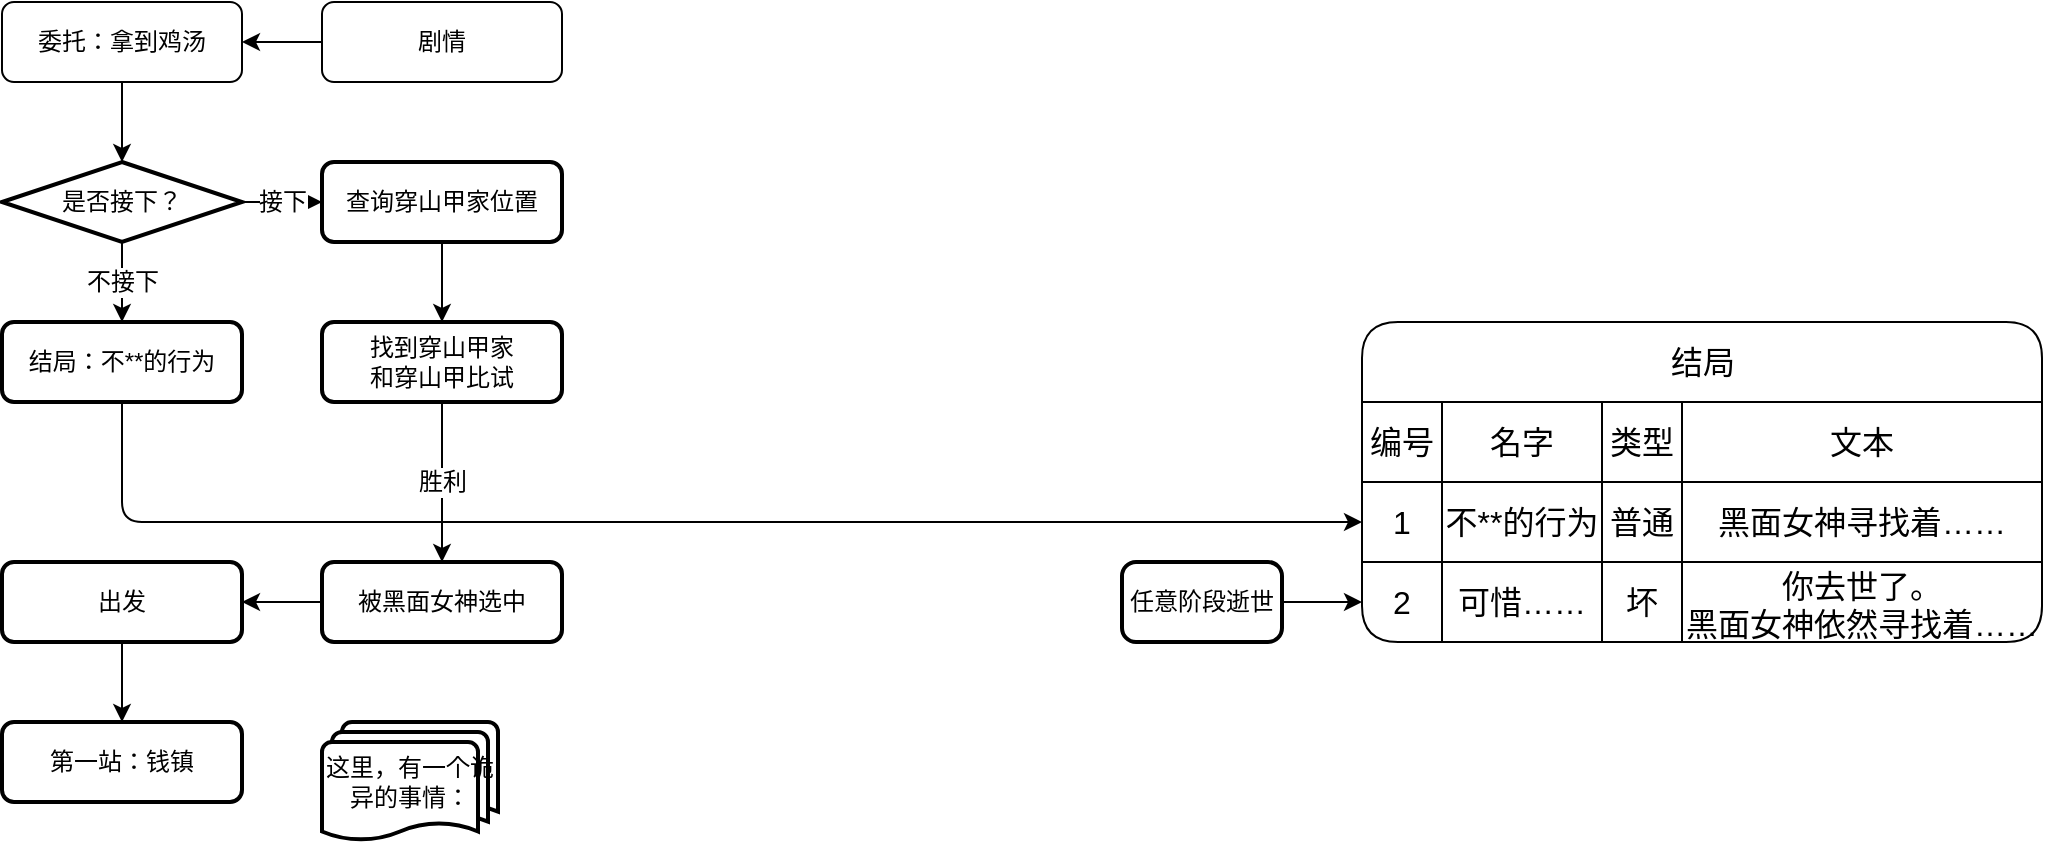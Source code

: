 <mxfile version="20.8.20" type="github">
  <diagram id="C5RBs43oDa-KdzZeNtuy" name="Page-1">
    <mxGraphModel dx="1434" dy="764" grid="1" gridSize="10" guides="1" tooltips="1" connect="1" arrows="1" fold="1" page="1" pageScale="1" pageWidth="827" pageHeight="1169" math="0" shadow="0">
      <root>
        <mxCell id="WIyWlLk6GJQsqaUBKTNV-0" />
        <mxCell id="WIyWlLk6GJQsqaUBKTNV-1" parent="WIyWlLk6GJQsqaUBKTNV-0" />
        <mxCell id="GXs71FnVznY9k2suRO1p-5" value="" style="edgeStyle=orthogonalEdgeStyle;rounded=1;orthogonalLoop=1;jettySize=auto;html=1;fontFamily=Helvetica;fontSize=12;fontColor=default;" edge="1" parent="WIyWlLk6GJQsqaUBKTNV-1" source="WIyWlLk6GJQsqaUBKTNV-3" target="GXs71FnVznY9k2suRO1p-4">
          <mxGeometry relative="1" as="geometry" />
        </mxCell>
        <mxCell id="WIyWlLk6GJQsqaUBKTNV-3" value="委托：拿到鸡汤" style="rounded=1;whiteSpace=wrap;html=1;fontSize=12;glass=0;strokeWidth=1;shadow=0;" parent="WIyWlLk6GJQsqaUBKTNV-1" vertex="1">
          <mxGeometry x="160" y="80" width="120" height="40" as="geometry" />
        </mxCell>
        <mxCell id="GXs71FnVznY9k2suRO1p-3" style="edgeStyle=orthogonalEdgeStyle;rounded=1;orthogonalLoop=1;jettySize=auto;html=1;exitX=0.5;exitY=1;exitDx=0;exitDy=0;" edge="1" parent="WIyWlLk6GJQsqaUBKTNV-1">
          <mxGeometry relative="1" as="geometry">
            <mxPoint x="220" y="200" as="sourcePoint" />
            <mxPoint x="220" y="200" as="targetPoint" />
          </mxGeometry>
        </mxCell>
        <mxCell id="GXs71FnVznY9k2suRO1p-7" value="接下" style="edgeStyle=orthogonalEdgeStyle;rounded=1;orthogonalLoop=1;jettySize=auto;html=1;fontFamily=Helvetica;fontSize=12;fontColor=default;" edge="1" parent="WIyWlLk6GJQsqaUBKTNV-1" source="GXs71FnVznY9k2suRO1p-4" target="GXs71FnVznY9k2suRO1p-6">
          <mxGeometry relative="1" as="geometry" />
        </mxCell>
        <mxCell id="GXs71FnVznY9k2suRO1p-24" value="不接下" style="edgeStyle=orthogonalEdgeStyle;rounded=1;orthogonalLoop=1;jettySize=auto;html=1;fontFamily=Helvetica;fontSize=12;fontColor=default;" edge="1" parent="WIyWlLk6GJQsqaUBKTNV-1" source="GXs71FnVznY9k2suRO1p-4" target="GXs71FnVznY9k2suRO1p-8">
          <mxGeometry relative="1" as="geometry" />
        </mxCell>
        <mxCell id="GXs71FnVznY9k2suRO1p-4" value="是否接下？" style="strokeWidth=2;html=1;shape=mxgraph.flowchart.decision;whiteSpace=wrap;rounded=1;shadow=0;glass=0;strokeColor=default;fontFamily=Helvetica;fontSize=12;fontColor=default;fillColor=default;" vertex="1" parent="WIyWlLk6GJQsqaUBKTNV-1">
          <mxGeometry x="160" y="160" width="120" height="40" as="geometry" />
        </mxCell>
        <mxCell id="GXs71FnVznY9k2suRO1p-35" value="" style="edgeStyle=orthogonalEdgeStyle;rounded=1;orthogonalLoop=1;jettySize=auto;html=1;fontFamily=Helvetica;fontSize=12;fontColor=default;" edge="1" parent="WIyWlLk6GJQsqaUBKTNV-1" source="GXs71FnVznY9k2suRO1p-6" target="GXs71FnVznY9k2suRO1p-34">
          <mxGeometry relative="1" as="geometry" />
        </mxCell>
        <mxCell id="GXs71FnVznY9k2suRO1p-6" value="查询穿山甲家位置" style="whiteSpace=wrap;html=1;strokeWidth=2;rounded=1;shadow=0;glass=0;strokeColor=default;fontFamily=Helvetica;fontSize=12;fontColor=default;fillColor=default;" vertex="1" parent="WIyWlLk6GJQsqaUBKTNV-1">
          <mxGeometry x="320" y="160" width="120" height="40" as="geometry" />
        </mxCell>
        <mxCell id="GXs71FnVznY9k2suRO1p-22" style="edgeStyle=orthogonalEdgeStyle;rounded=1;orthogonalLoop=1;jettySize=auto;html=1;entryX=0;entryY=0.5;entryDx=0;entryDy=0;fontFamily=Helvetica;fontSize=12;fontColor=default;" edge="1" parent="WIyWlLk6GJQsqaUBKTNV-1" source="GXs71FnVznY9k2suRO1p-8" target="GXs71FnVznY9k2suRO1p-14">
          <mxGeometry relative="1" as="geometry" />
        </mxCell>
        <mxCell id="GXs71FnVznY9k2suRO1p-8" value="结局：不**的行为" style="whiteSpace=wrap;html=1;strokeWidth=2;rounded=1;shadow=0;glass=0;strokeColor=default;fontFamily=Helvetica;fontSize=12;fontColor=default;fillColor=default;" vertex="1" parent="WIyWlLk6GJQsqaUBKTNV-1">
          <mxGeometry x="160" y="240" width="120" height="40" as="geometry" />
        </mxCell>
        <mxCell id="GXs71FnVznY9k2suRO1p-9" value="结局" style="shape=table;startSize=40;container=1;collapsible=0;childLayout=tableLayout;strokeColor=default;fontSize=16;rounded=1;shadow=0;glass=0;strokeWidth=1;fontFamily=Helvetica;fontColor=default;fillColor=default;html=1;" vertex="1" parent="WIyWlLk6GJQsqaUBKTNV-1">
          <mxGeometry x="840" y="240" width="340" height="160" as="geometry" />
        </mxCell>
        <mxCell id="GXs71FnVznY9k2suRO1p-10" value="" style="shape=tableRow;horizontal=0;startSize=0;swimlaneHead=0;swimlaneBody=0;strokeColor=inherit;top=0;left=0;bottom=0;right=0;collapsible=0;dropTarget=0;fillColor=none;points=[[0,0.5],[1,0.5]];portConstraint=eastwest;fontSize=16;rounded=1;shadow=0;glass=0;strokeWidth=1;fontFamily=Helvetica;fontColor=default;html=1;" vertex="1" parent="GXs71FnVznY9k2suRO1p-9">
          <mxGeometry y="40" width="340" height="40" as="geometry" />
        </mxCell>
        <mxCell id="GXs71FnVznY9k2suRO1p-11" value="编号" style="shape=partialRectangle;html=1;whiteSpace=wrap;connectable=0;strokeColor=inherit;overflow=hidden;fillColor=none;top=0;left=0;bottom=0;right=0;pointerEvents=1;fontSize=16;rounded=1;shadow=0;glass=0;strokeWidth=1;fontFamily=Helvetica;fontColor=default;" vertex="1" parent="GXs71FnVznY9k2suRO1p-10">
          <mxGeometry width="40" height="40" as="geometry">
            <mxRectangle width="40" height="40" as="alternateBounds" />
          </mxGeometry>
        </mxCell>
        <mxCell id="GXs71FnVznY9k2suRO1p-12" value="名字" style="shape=partialRectangle;html=1;whiteSpace=wrap;connectable=0;strokeColor=inherit;overflow=hidden;fillColor=none;top=0;left=0;bottom=0;right=0;pointerEvents=1;fontSize=16;rounded=1;shadow=0;glass=0;strokeWidth=1;fontFamily=Helvetica;fontColor=default;" vertex="1" parent="GXs71FnVznY9k2suRO1p-10">
          <mxGeometry x="40" width="80" height="40" as="geometry">
            <mxRectangle width="80" height="40" as="alternateBounds" />
          </mxGeometry>
        </mxCell>
        <mxCell id="GXs71FnVznY9k2suRO1p-28" value="类型" style="shape=partialRectangle;html=1;whiteSpace=wrap;connectable=0;strokeColor=inherit;overflow=hidden;fillColor=none;top=0;left=0;bottom=0;right=0;pointerEvents=1;fontSize=16;rounded=1;shadow=0;glass=0;strokeWidth=1;fontFamily=Helvetica;fontColor=default;" vertex="1" parent="GXs71FnVznY9k2suRO1p-10">
          <mxGeometry x="120" width="40" height="40" as="geometry">
            <mxRectangle width="40" height="40" as="alternateBounds" />
          </mxGeometry>
        </mxCell>
        <mxCell id="GXs71FnVznY9k2suRO1p-13" value="文本" style="shape=partialRectangle;html=1;whiteSpace=wrap;connectable=0;strokeColor=inherit;overflow=hidden;fillColor=none;top=0;left=0;bottom=0;right=0;pointerEvents=1;fontSize=16;rounded=1;shadow=0;glass=0;strokeWidth=1;fontFamily=Helvetica;fontColor=default;" vertex="1" parent="GXs71FnVznY9k2suRO1p-10">
          <mxGeometry x="160" width="180" height="40" as="geometry">
            <mxRectangle width="180" height="40" as="alternateBounds" />
          </mxGeometry>
        </mxCell>
        <mxCell id="GXs71FnVznY9k2suRO1p-14" value="" style="shape=tableRow;horizontal=0;startSize=0;swimlaneHead=0;swimlaneBody=0;strokeColor=inherit;top=0;left=0;bottom=0;right=0;collapsible=0;dropTarget=0;fillColor=none;points=[[0,0.5],[1,0.5]];portConstraint=eastwest;fontSize=16;rounded=1;shadow=0;glass=0;strokeWidth=1;fontFamily=Helvetica;fontColor=default;html=1;" vertex="1" parent="GXs71FnVznY9k2suRO1p-9">
          <mxGeometry y="80" width="340" height="40" as="geometry" />
        </mxCell>
        <mxCell id="GXs71FnVznY9k2suRO1p-15" value="1" style="shape=partialRectangle;html=1;whiteSpace=wrap;connectable=0;strokeColor=inherit;overflow=hidden;fillColor=none;top=0;left=0;bottom=0;right=0;pointerEvents=1;fontSize=16;rounded=1;shadow=0;glass=0;strokeWidth=1;fontFamily=Helvetica;fontColor=default;" vertex="1" parent="GXs71FnVznY9k2suRO1p-14">
          <mxGeometry width="40" height="40" as="geometry">
            <mxRectangle width="40" height="40" as="alternateBounds" />
          </mxGeometry>
        </mxCell>
        <mxCell id="GXs71FnVznY9k2suRO1p-16" value="不**的行为" style="shape=partialRectangle;html=1;whiteSpace=wrap;connectable=0;strokeColor=inherit;overflow=hidden;fillColor=none;top=0;left=0;bottom=0;right=0;pointerEvents=1;fontSize=16;rounded=1;shadow=0;glass=0;strokeWidth=1;fontFamily=Helvetica;fontColor=default;" vertex="1" parent="GXs71FnVznY9k2suRO1p-14">
          <mxGeometry x="40" width="80" height="40" as="geometry">
            <mxRectangle width="80" height="40" as="alternateBounds" />
          </mxGeometry>
        </mxCell>
        <mxCell id="GXs71FnVznY9k2suRO1p-29" value="普通" style="shape=partialRectangle;html=1;whiteSpace=wrap;connectable=0;strokeColor=inherit;overflow=hidden;fillColor=none;top=0;left=0;bottom=0;right=0;pointerEvents=1;fontSize=16;rounded=1;shadow=0;glass=0;strokeWidth=1;fontFamily=Helvetica;fontColor=default;" vertex="1" parent="GXs71FnVznY9k2suRO1p-14">
          <mxGeometry x="120" width="40" height="40" as="geometry">
            <mxRectangle width="40" height="40" as="alternateBounds" />
          </mxGeometry>
        </mxCell>
        <mxCell id="GXs71FnVznY9k2suRO1p-17" value="黑面女神寻找着……" style="shape=partialRectangle;html=1;whiteSpace=wrap;connectable=0;strokeColor=inherit;overflow=hidden;fillColor=none;top=0;left=0;bottom=0;right=0;pointerEvents=1;fontSize=16;rounded=1;shadow=0;glass=0;strokeWidth=1;fontFamily=Helvetica;fontColor=default;" vertex="1" parent="GXs71FnVznY9k2suRO1p-14">
          <mxGeometry x="160" width="180" height="40" as="geometry">
            <mxRectangle width="180" height="40" as="alternateBounds" />
          </mxGeometry>
        </mxCell>
        <mxCell id="GXs71FnVznY9k2suRO1p-18" value="" style="shape=tableRow;horizontal=0;startSize=0;swimlaneHead=0;swimlaneBody=0;strokeColor=inherit;top=0;left=0;bottom=0;right=0;collapsible=0;dropTarget=0;fillColor=none;points=[[0,0.5],[1,0.5]];portConstraint=eastwest;fontSize=16;rounded=1;shadow=0;glass=0;strokeWidth=1;fontFamily=Helvetica;fontColor=default;html=1;" vertex="1" parent="GXs71FnVznY9k2suRO1p-9">
          <mxGeometry y="120" width="340" height="40" as="geometry" />
        </mxCell>
        <mxCell id="GXs71FnVznY9k2suRO1p-19" value="2" style="shape=partialRectangle;html=1;whiteSpace=wrap;connectable=0;strokeColor=inherit;overflow=hidden;fillColor=none;top=0;left=0;bottom=0;right=0;pointerEvents=1;fontSize=16;rounded=1;shadow=0;glass=0;strokeWidth=1;fontFamily=Helvetica;fontColor=default;" vertex="1" parent="GXs71FnVznY9k2suRO1p-18">
          <mxGeometry width="40" height="40" as="geometry">
            <mxRectangle width="40" height="40" as="alternateBounds" />
          </mxGeometry>
        </mxCell>
        <mxCell id="GXs71FnVznY9k2suRO1p-20" value="可惜……" style="shape=partialRectangle;html=1;whiteSpace=wrap;connectable=0;strokeColor=inherit;overflow=hidden;fillColor=none;top=0;left=0;bottom=0;right=0;pointerEvents=1;fontSize=16;rounded=1;shadow=0;glass=0;strokeWidth=1;fontFamily=Helvetica;fontColor=default;" vertex="1" parent="GXs71FnVznY9k2suRO1p-18">
          <mxGeometry x="40" width="80" height="40" as="geometry">
            <mxRectangle width="80" height="40" as="alternateBounds" />
          </mxGeometry>
        </mxCell>
        <mxCell id="GXs71FnVznY9k2suRO1p-30" value="坏" style="shape=partialRectangle;html=1;whiteSpace=wrap;connectable=0;strokeColor=inherit;overflow=hidden;fillColor=none;top=0;left=0;bottom=0;right=0;pointerEvents=1;fontSize=16;rounded=1;shadow=0;glass=0;strokeWidth=1;fontFamily=Helvetica;fontColor=default;" vertex="1" parent="GXs71FnVznY9k2suRO1p-18">
          <mxGeometry x="120" width="40" height="40" as="geometry">
            <mxRectangle width="40" height="40" as="alternateBounds" />
          </mxGeometry>
        </mxCell>
        <mxCell id="GXs71FnVznY9k2suRO1p-21" value="你去世了。&lt;br&gt;黑面女神依然寻找着……" style="shape=partialRectangle;html=1;whiteSpace=wrap;connectable=0;strokeColor=inherit;overflow=hidden;fillColor=none;top=0;left=0;bottom=0;right=0;pointerEvents=1;fontSize=16;rounded=1;shadow=0;glass=0;strokeWidth=1;fontFamily=Helvetica;fontColor=default;" vertex="1" parent="GXs71FnVznY9k2suRO1p-18">
          <mxGeometry x="160" width="180" height="40" as="geometry">
            <mxRectangle width="180" height="40" as="alternateBounds" />
          </mxGeometry>
        </mxCell>
        <mxCell id="GXs71FnVznY9k2suRO1p-40" value="胜利" style="edgeStyle=orthogonalEdgeStyle;rounded=1;orthogonalLoop=1;jettySize=auto;html=1;fontFamily=Helvetica;fontSize=12;fontColor=default;" edge="1" parent="WIyWlLk6GJQsqaUBKTNV-1" source="GXs71FnVznY9k2suRO1p-34" target="GXs71FnVznY9k2suRO1p-39">
          <mxGeometry relative="1" as="geometry" />
        </mxCell>
        <mxCell id="GXs71FnVznY9k2suRO1p-34" value="找到穿山甲家&lt;br&gt;和穿山甲比试" style="whiteSpace=wrap;html=1;strokeWidth=2;rounded=1;shadow=0;glass=0;strokeColor=default;fontFamily=Helvetica;fontSize=12;fontColor=default;fillColor=default;" vertex="1" parent="WIyWlLk6GJQsqaUBKTNV-1">
          <mxGeometry x="320" y="240" width="120" height="40" as="geometry" />
        </mxCell>
        <mxCell id="GXs71FnVznY9k2suRO1p-38" style="edgeStyle=orthogonalEdgeStyle;rounded=1;orthogonalLoop=1;jettySize=auto;html=1;fontFamily=Helvetica;fontSize=12;fontColor=default;" edge="1" parent="WIyWlLk6GJQsqaUBKTNV-1" source="GXs71FnVznY9k2suRO1p-37" target="GXs71FnVznY9k2suRO1p-18">
          <mxGeometry relative="1" as="geometry" />
        </mxCell>
        <mxCell id="GXs71FnVznY9k2suRO1p-37" value="任意阶段逝世" style="rounded=1;whiteSpace=wrap;html=1;absoluteArcSize=1;arcSize=14;strokeWidth=2;shadow=0;glass=0;strokeColor=default;fontFamily=Helvetica;fontSize=12;fontColor=default;fillColor=default;" vertex="1" parent="WIyWlLk6GJQsqaUBKTNV-1">
          <mxGeometry x="720" y="360" width="80" height="40" as="geometry" />
        </mxCell>
        <mxCell id="GXs71FnVznY9k2suRO1p-42" value="" style="edgeStyle=orthogonalEdgeStyle;rounded=1;orthogonalLoop=1;jettySize=auto;html=1;" edge="1" parent="WIyWlLk6GJQsqaUBKTNV-1" source="GXs71FnVznY9k2suRO1p-39" target="GXs71FnVznY9k2suRO1p-41">
          <mxGeometry relative="1" as="geometry" />
        </mxCell>
        <mxCell id="GXs71FnVznY9k2suRO1p-39" value="被黑面女神选中" style="whiteSpace=wrap;html=1;strokeWidth=2;rounded=1;shadow=0;glass=0;strokeColor=default;fontFamily=Helvetica;fontSize=12;fontColor=default;fillColor=default;direction=east;" vertex="1" parent="WIyWlLk6GJQsqaUBKTNV-1">
          <mxGeometry x="320" y="360" width="120" height="40" as="geometry" />
        </mxCell>
        <mxCell id="GXs71FnVznY9k2suRO1p-46" value="" style="edgeStyle=orthogonalEdgeStyle;rounded=1;orthogonalLoop=1;jettySize=auto;html=1;" edge="1" parent="WIyWlLk6GJQsqaUBKTNV-1" source="GXs71FnVznY9k2suRO1p-41" target="GXs71FnVznY9k2suRO1p-45">
          <mxGeometry relative="1" as="geometry" />
        </mxCell>
        <mxCell id="GXs71FnVznY9k2suRO1p-41" value="出发" style="whiteSpace=wrap;html=1;strokeWidth=2;rounded=1;shadow=0;glass=0;" vertex="1" parent="WIyWlLk6GJQsqaUBKTNV-1">
          <mxGeometry x="160" y="360" width="120" height="40" as="geometry" />
        </mxCell>
        <mxCell id="GXs71FnVznY9k2suRO1p-44" value="" style="edgeStyle=orthogonalEdgeStyle;rounded=1;orthogonalLoop=1;jettySize=auto;html=1;" edge="1" parent="WIyWlLk6GJQsqaUBKTNV-1" source="GXs71FnVznY9k2suRO1p-43" target="WIyWlLk6GJQsqaUBKTNV-3">
          <mxGeometry relative="1" as="geometry" />
        </mxCell>
        <mxCell id="GXs71FnVznY9k2suRO1p-43" value="剧情" style="whiteSpace=wrap;html=1;rounded=1;glass=0;strokeWidth=1;shadow=0;" vertex="1" parent="WIyWlLk6GJQsqaUBKTNV-1">
          <mxGeometry x="320" y="80" width="120" height="40" as="geometry" />
        </mxCell>
        <mxCell id="GXs71FnVznY9k2suRO1p-45" value="第一站：钱镇" style="whiteSpace=wrap;html=1;strokeWidth=2;rounded=1;shadow=0;glass=0;" vertex="1" parent="WIyWlLk6GJQsqaUBKTNV-1">
          <mxGeometry x="160" y="440" width="120" height="40" as="geometry" />
        </mxCell>
        <mxCell id="GXs71FnVznY9k2suRO1p-48" value="这里，有一个诡异的事情：" style="strokeWidth=2;html=1;shape=mxgraph.flowchart.multi-document;whiteSpace=wrap;rounded=1;" vertex="1" parent="WIyWlLk6GJQsqaUBKTNV-1">
          <mxGeometry x="320" y="440" width="88" height="60" as="geometry" />
        </mxCell>
      </root>
    </mxGraphModel>
  </diagram>
</mxfile>
